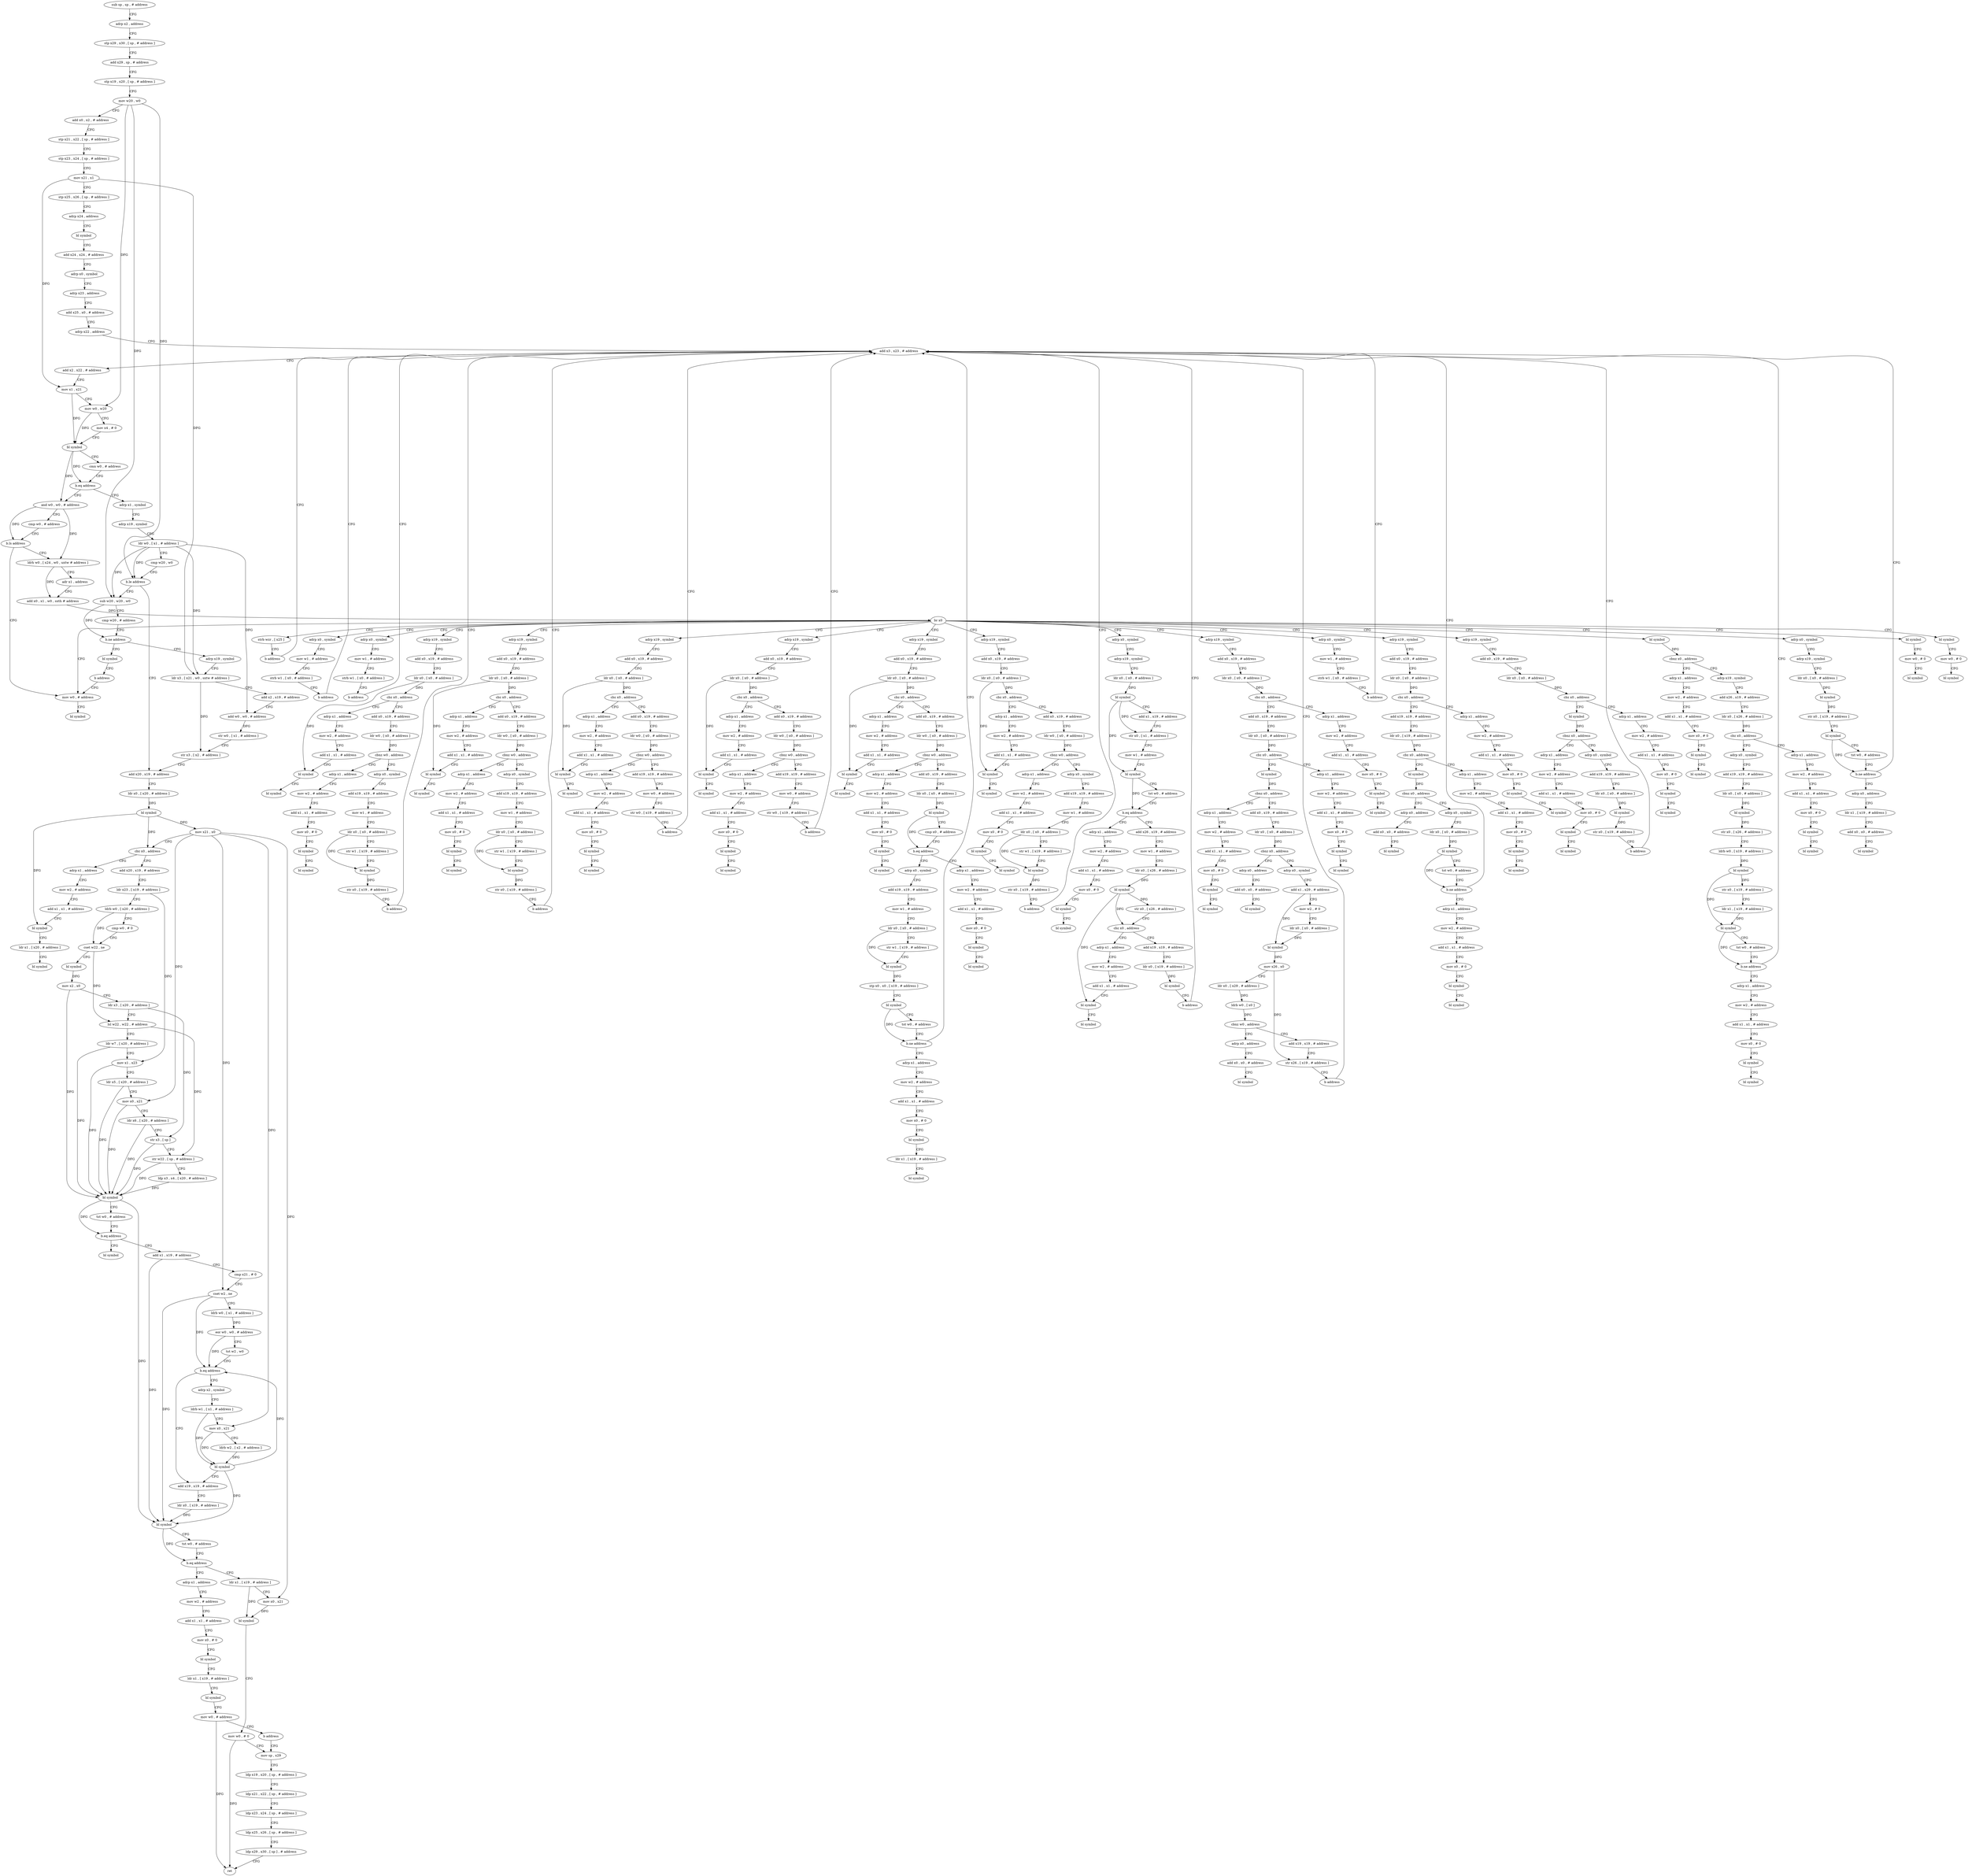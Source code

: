 digraph "func" {
"4212880" [label = "sub sp , sp , # address" ]
"4212884" [label = "adrp x2 , address" ]
"4212888" [label = "stp x29 , x30 , [ sp , # address ]" ]
"4212892" [label = "add x29 , sp , # address" ]
"4212896" [label = "stp x19 , x20 , [ sp , # address ]" ]
"4212900" [label = "mov w20 , w0" ]
"4212904" [label = "add x0 , x2 , # address" ]
"4212908" [label = "stp x21 , x22 , [ sp , # address ]" ]
"4212912" [label = "stp x23 , x24 , [ sp , # address ]" ]
"4212916" [label = "mov x21 , x1" ]
"4212920" [label = "stp x25 , x26 , [ sp , # address ]" ]
"4212924" [label = "adrp x24 , address" ]
"4212928" [label = "bl symbol" ]
"4212932" [label = "add x24 , x24 , # address" ]
"4212936" [label = "adrp x0 , symbol" ]
"4212940" [label = "adrp x23 , address" ]
"4212944" [label = "add x25 , x0 , # address" ]
"4212948" [label = "adrp x22 , address" ]
"4212952" [label = "add x3 , x23 , # address" ]
"4214120" [label = "adrp x1 , symbol" ]
"4214124" [label = "adrp x19 , symbol" ]
"4214128" [label = "ldr w0 , [ x1 , # address ]" ]
"4214132" [label = "cmp w20 , w0" ]
"4214136" [label = "b.le address" ]
"4214176" [label = "add x20 , x19 , # address" ]
"4214140" [label = "sub w20 , w20 , w0" ]
"4212984" [label = "and w0 , w0 , # address" ]
"4212988" [label = "cmp w0 , # address" ]
"4212992" [label = "b.ls address" ]
"4213008" [label = "ldrh w0 , [ x24 , w0 , uxtw # address ]" ]
"4212996" [label = "mov w0 , # address" ]
"4214180" [label = "ldr x0 , [ x20 , # address ]" ]
"4214184" [label = "bl symbol" ]
"4214188" [label = "mov x21 , x0" ]
"4214192" [label = "cbz x0 , address" ]
"4214928" [label = "adrp x1 , address" ]
"4214196" [label = "add x20 , x19 , # address" ]
"4214144" [label = "cmp w20 , # address" ]
"4214148" [label = "b.ne address" ]
"4214956" [label = "bl symbol" ]
"4214152" [label = "adrp x19 , symbol" ]
"4213012" [label = "adr x1 , address" ]
"4213016" [label = "add x0 , x1 , w0 , sxth # address" ]
"4213020" [label = "br x0" ]
"4213024" [label = "strb wzr , [ x25 ]" ]
"4213032" [label = "adrp x0 , symbol" ]
"4213048" [label = "adrp x0 , symbol" ]
"4213064" [label = "adrp x19 , symbol" ]
"4213124" [label = "adrp x19 , symbol" ]
"4213184" [label = "adrp x19 , symbol" ]
"4213228" [label = "adrp x19 , symbol" ]
"4213272" [label = "adrp x19 , symbol" ]
"4213416" [label = "adrp x19 , symbol" ]
"4213476" [label = "adrp x0 , symbol" ]
"4213556" [label = "adrp x19 , symbol" ]
"4213700" [label = "adrp x0 , symbol" ]
"4213716" [label = "adrp x19 , symbol" ]
"4213848" [label = "adrp x19 , symbol" ]
"4213920" [label = "bl symbol" ]
"4214044" [label = "adrp x0 , symbol" ]
"4214096" [label = "bl symbol" ]
"4214108" [label = "bl symbol" ]
"4213000" [label = "bl symbol" ]
"4214932" [label = "mov w2 , # address" ]
"4214936" [label = "add x1 , x1 , # address" ]
"4214940" [label = "bl symbol" ]
"4214944" [label = "ldr x1 , [ x20 , # address ]" ]
"4214948" [label = "bl symbol" ]
"4214200" [label = "ldr x23 , [ x19 , # address ]" ]
"4214204" [label = "ldrb w0 , [ x20 , # address ]" ]
"4214208" [label = "cmp w0 , # 0" ]
"4214212" [label = "cset w22 , ne" ]
"4214216" [label = "bl symbol" ]
"4214220" [label = "mov x2 , x0" ]
"4214224" [label = "ldr x3 , [ x20 , # address ]" ]
"4214228" [label = "lsl w22 , w22 , # address" ]
"4214232" [label = "ldr w7 , [ x20 , # address ]" ]
"4214236" [label = "mov x1 , x23" ]
"4214240" [label = "ldr x5 , [ x20 , # address ]" ]
"4214244" [label = "mov x0 , x21" ]
"4214248" [label = "ldr x6 , [ x20 , # address ]" ]
"4214252" [label = "str x3 , [ sp ]" ]
"4214256" [label = "str w22 , [ sp , # address ]" ]
"4214260" [label = "ldp x3 , x4 , [ x20 , # address ]" ]
"4214264" [label = "bl symbol" ]
"4214268" [label = "tst w0 , # address" ]
"4214272" [label = "b.eq address" ]
"4214752" [label = "bl symbol" ]
"4214276" [label = "add x1 , x19 , # address" ]
"4214960" [label = "b address" ]
"4214156" [label = "ldr x3 , [ x21 , w0 , sxtw # address ]" ]
"4214160" [label = "add x2 , x19 , # address" ]
"4214164" [label = "add w0 , w0 , # address" ]
"4214168" [label = "str w0 , [ x1 , # address ]" ]
"4214172" [label = "str x3 , [ x2 , # address ]" ]
"4213028" [label = "b address" ]
"4213036" [label = "mov w1 , # address" ]
"4213040" [label = "strb w1 , [ x0 , # address ]" ]
"4213044" [label = "b address" ]
"4213052" [label = "mov w1 , # address" ]
"4213056" [label = "strb w1 , [ x0 , # address ]" ]
"4213060" [label = "b address" ]
"4213068" [label = "add x0 , x19 , # address" ]
"4213072" [label = "ldr x0 , [ x0 , # address ]" ]
"4213076" [label = "cbz x0 , address" ]
"4214904" [label = "adrp x1 , address" ]
"4213080" [label = "add x0 , x19 , # address" ]
"4213128" [label = "add x0 , x19 , # address" ]
"4213132" [label = "ldr x0 , [ x0 , # address ]" ]
"4213136" [label = "cbz x0 , address" ]
"4214760" [label = "adrp x1 , address" ]
"4213140" [label = "add x0 , x19 , # address" ]
"4213188" [label = "add x0 , x19 , # address" ]
"4213192" [label = "ldr x0 , [ x0 , # address ]" ]
"4213196" [label = "cbz x0 , address" ]
"4214784" [label = "adrp x1 , address" ]
"4213200" [label = "add x0 , x19 , # address" ]
"4213232" [label = "add x0 , x19 , # address" ]
"4213236" [label = "ldr x0 , [ x0 , # address ]" ]
"4213240" [label = "cbz x0 , address" ]
"4214856" [label = "adrp x1 , address" ]
"4213244" [label = "add x0 , x19 , # address" ]
"4213276" [label = "add x0 , x19 , # address" ]
"4213280" [label = "ldr x0 , [ x0 , # address ]" ]
"4213284" [label = "cbz x0 , address" ]
"4214880" [label = "adrp x1 , address" ]
"4213288" [label = "add x0 , x19 , # address" ]
"4213420" [label = "add x0 , x19 , # address" ]
"4213424" [label = "ldr x0 , [ x0 , # address ]" ]
"4213428" [label = "cbz x0 , address" ]
"4214808" [label = "adrp x1 , address" ]
"4213432" [label = "add x0 , x19 , # address" ]
"4213480" [label = "adrp x19 , symbol" ]
"4213484" [label = "ldr x0 , [ x0 , # address ]" ]
"4213488" [label = "bl symbol" ]
"4213492" [label = "add x1 , x19 , # address" ]
"4213496" [label = "str x0 , [ x1 , # address ]" ]
"4213500" [label = "mov w1 , # address" ]
"4213504" [label = "bl symbol" ]
"4213508" [label = "tst w0 , # address" ]
"4213512" [label = "b.eq address" ]
"4214660" [label = "adrp x1 , address" ]
"4213516" [label = "add x26 , x19 , # address" ]
"4213560" [label = "add x0 , x19 , # address" ]
"4213564" [label = "ldr x0 , [ x0 , # address ]" ]
"4213568" [label = "cbz x0 , address" ]
"4213596" [label = "add x0 , x19 , # address" ]
"4213572" [label = "adrp x1 , address" ]
"4213704" [label = "mov w1 , # address" ]
"4213708" [label = "strb w1 , [ x0 , # address ]" ]
"4213712" [label = "b address" ]
"4213720" [label = "add x0 , x19 , # address" ]
"4213724" [label = "ldr x0 , [ x0 , # address ]" ]
"4213728" [label = "cbz x0 , address" ]
"4213756" [label = "add x19 , x19 , # address" ]
"4213732" [label = "adrp x1 , address" ]
"4213852" [label = "add x0 , x19 , # address" ]
"4213856" [label = "ldr x0 , [ x0 , # address ]" ]
"4213860" [label = "cbz x0 , address" ]
"4213888" [label = "bl symbol" ]
"4213864" [label = "adrp x1 , address" ]
"4213924" [label = "cbnz x0 , address" ]
"4214388" [label = "adrp x1 , address" ]
"4213928" [label = "adrp x19 , symbol" ]
"4214048" [label = "adrp x19 , symbol" ]
"4214052" [label = "ldr x0 , [ x0 , # address ]" ]
"4214056" [label = "bl symbol" ]
"4214060" [label = "str x0 , [ x19 , # address ]" ]
"4214064" [label = "bl symbol" ]
"4214068" [label = "tst w0 , # address" ]
"4214072" [label = "b.ne address" ]
"4214076" [label = "adrp x0 , address" ]
"4214100" [label = "mov w0 , # 0" ]
"4214104" [label = "bl symbol" ]
"4214112" [label = "mov w0 , # 0" ]
"4214116" [label = "bl symbol" ]
"4214280" [label = "cmp x21 , # 0" ]
"4214284" [label = "cset w2 , ne" ]
"4214288" [label = "ldrb w0 , [ x1 , # address ]" ]
"4214292" [label = "eor w0 , w0 , # address" ]
"4214296" [label = "tst w2 , w0" ]
"4214300" [label = "b.eq address" ]
"4214324" [label = "add x19 , x19 , # address" ]
"4214304" [label = "adrp x2 , symbol" ]
"4212956" [label = "add x2 , x22 , # address" ]
"4212960" [label = "mov x1 , x21" ]
"4212964" [label = "mov w0 , w20" ]
"4212968" [label = "mov x4 , # 0" ]
"4212972" [label = "bl symbol" ]
"4212976" [label = "cmn w0 , # address" ]
"4212980" [label = "b.eq address" ]
"4214908" [label = "mov w2 , # address" ]
"4214912" [label = "add x1 , x1 , # address" ]
"4214916" [label = "bl symbol" ]
"4214920" [label = "bl symbol" ]
"4213084" [label = "ldr w0 , [ x0 , # address ]" ]
"4213088" [label = "cbnz w0 , address" ]
"4214556" [label = "adrp x1 , address" ]
"4213092" [label = "adrp x0 , symbol" ]
"4214764" [label = "mov w2 , # address" ]
"4214768" [label = "add x1 , x1 , # address" ]
"4214772" [label = "bl symbol" ]
"4214776" [label = "bl symbol" ]
"4213144" [label = "ldr w0 , [ x0 , # address ]" ]
"4213148" [label = "cbnz w0 , address" ]
"4214528" [label = "adrp x1 , address" ]
"4213152" [label = "adrp x0 , symbol" ]
"4214788" [label = "mov w2 , # address" ]
"4214792" [label = "add x1 , x1 , # address" ]
"4214796" [label = "bl symbol" ]
"4214800" [label = "bl symbol" ]
"4213204" [label = "ldr w0 , [ x0 , # address ]" ]
"4213208" [label = "cbnz w0 , address" ]
"4214500" [label = "adrp x1 , address" ]
"4213212" [label = "add x19 , x19 , # address" ]
"4214860" [label = "mov w2 , # address" ]
"4214864" [label = "add x1 , x1 , # address" ]
"4214868" [label = "bl symbol" ]
"4214872" [label = "bl symbol" ]
"4213248" [label = "ldr w0 , [ x0 , # address ]" ]
"4213252" [label = "cbnz w0 , address" ]
"4214472" [label = "adrp x1 , address" ]
"4213256" [label = "add x19 , x19 , # address" ]
"4214884" [label = "mov w2 , # address" ]
"4214888" [label = "add x1 , x1 , # address" ]
"4214892" [label = "bl symbol" ]
"4214896" [label = "bl symbol" ]
"4213292" [label = "ldr w0 , [ x0 , # address ]" ]
"4213296" [label = "cbnz w0 , address" ]
"4214416" [label = "adrp x1 , address" ]
"4213300" [label = "add x0 , x19 , # address" ]
"4214812" [label = "mov w2 , # address" ]
"4214816" [label = "add x1 , x1 , # address" ]
"4214820" [label = "bl symbol" ]
"4214824" [label = "bl symbol" ]
"4213436" [label = "ldr w0 , [ x0 , # address ]" ]
"4213440" [label = "cbnz w0 , address" ]
"4214688" [label = "adrp x1 , address" ]
"4213444" [label = "adrp x0 , symbol" ]
"4214664" [label = "mov w2 , # address" ]
"4214668" [label = "add x1 , x1 , # address" ]
"4214672" [label = "mov x0 , # 0" ]
"4214676" [label = "bl symbol" ]
"4214680" [label = "bl symbol" ]
"4213520" [label = "mov w1 , # address" ]
"4213524" [label = "ldr x0 , [ x26 , # address ]" ]
"4213528" [label = "bl symbol" ]
"4213532" [label = "str x0 , [ x26 , # address ]" ]
"4213536" [label = "cbz x0 , address" ]
"4214832" [label = "adrp x1 , address" ]
"4213540" [label = "add x19 , x19 , # address" ]
"4213600" [label = "ldr x0 , [ x0 , # address ]" ]
"4213604" [label = "cbz x0 , address" ]
"4213632" [label = "bl symbol" ]
"4213608" [label = "adrp x1 , address" ]
"4213576" [label = "mov w2 , # address" ]
"4213580" [label = "add x1 , x1 , # address" ]
"4213584" [label = "mov x0 , # 0" ]
"4213588" [label = "bl symbol" ]
"4213592" [label = "bl symbol" ]
"4213760" [label = "ldr x0 , [ x19 , # address ]" ]
"4213764" [label = "cbz x0 , address" ]
"4213792" [label = "bl symbol" ]
"4213768" [label = "adrp x1 , address" ]
"4213736" [label = "mov w2 , # address" ]
"4213740" [label = "add x1 , x1 , # address" ]
"4213744" [label = "mov x0 , # 0" ]
"4213748" [label = "bl symbol" ]
"4213752" [label = "bl symbol" ]
"4213892" [label = "cbnz x0 , address" ]
"4214444" [label = "adrp x1 , address" ]
"4213896" [label = "adrp x0 , symbol" ]
"4213868" [label = "mov w2 , # address" ]
"4213872" [label = "add x1 , x1 , # address" ]
"4213876" [label = "mov x0 , # 0" ]
"4213880" [label = "bl symbol" ]
"4213884" [label = "bl symbol" ]
"4214392" [label = "mov w2 , # address" ]
"4214396" [label = "add x1 , x1 , # address" ]
"4214400" [label = "mov x0 , # 0" ]
"4214404" [label = "bl symbol" ]
"4214408" [label = "bl symbol" ]
"4213932" [label = "add x26 , x19 , # address" ]
"4213936" [label = "ldr x0 , [ x26 , # address ]" ]
"4213940" [label = "cbz x0 , address" ]
"4213968" [label = "adrp x0 , symbol" ]
"4213944" [label = "adrp x1 , address" ]
"4214080" [label = "ldr x1 , [ x19 , # address ]" ]
"4214084" [label = "add x0 , x0 , # address" ]
"4214088" [label = "bl symbol" ]
"4214328" [label = "ldr x0 , [ x19 , # address ]" ]
"4214332" [label = "bl symbol" ]
"4214336" [label = "tst w0 , # address" ]
"4214340" [label = "b.eq address" ]
"4214716" [label = "adrp x1 , address" ]
"4214344" [label = "ldr x1 , [ x19 , # address ]" ]
"4214308" [label = "ldrb w1 , [ x1 , # address ]" ]
"4214312" [label = "mov x0 , x21" ]
"4214316" [label = "ldrb w2 , [ x2 , # address ]" ]
"4214320" [label = "bl symbol" ]
"4214560" [label = "mov w2 , # address" ]
"4214564" [label = "add x1 , x1 , # address" ]
"4214568" [label = "mov x0 , # 0" ]
"4214572" [label = "bl symbol" ]
"4214576" [label = "bl symbol" ]
"4213096" [label = "add x19 , x19 , # address" ]
"4213100" [label = "mov w1 , # address" ]
"4213104" [label = "ldr x0 , [ x0 , # address ]" ]
"4213108" [label = "str w1 , [ x19 , # address ]" ]
"4213112" [label = "bl symbol" ]
"4213116" [label = "str x0 , [ x19 , # address ]" ]
"4213120" [label = "b address" ]
"4214532" [label = "mov w2 , # address" ]
"4214536" [label = "add x1 , x1 , # address" ]
"4214540" [label = "mov x0 , # 0" ]
"4214544" [label = "bl symbol" ]
"4214548" [label = "bl symbol" ]
"4213156" [label = "add x19 , x19 , # address" ]
"4213160" [label = "mov w1 , # address" ]
"4213164" [label = "ldr x0 , [ x0 , # address ]" ]
"4213168" [label = "str w1 , [ x19 , # address ]" ]
"4213172" [label = "bl symbol" ]
"4213176" [label = "str x0 , [ x19 , # address ]" ]
"4213180" [label = "b address" ]
"4214504" [label = "mov w2 , # address" ]
"4214508" [label = "add x1 , x1 , # address" ]
"4214512" [label = "mov x0 , # 0" ]
"4214516" [label = "bl symbol" ]
"4214520" [label = "bl symbol" ]
"4213216" [label = "mov w0 , # address" ]
"4213220" [label = "str w0 , [ x19 , # address ]" ]
"4213224" [label = "b address" ]
"4214476" [label = "mov w2 , # address" ]
"4214480" [label = "add x1 , x1 , # address" ]
"4214484" [label = "mov x0 , # 0" ]
"4214488" [label = "bl symbol" ]
"4214492" [label = "bl symbol" ]
"4213260" [label = "mov w0 , # address" ]
"4213264" [label = "str w0 , [ x19 , # address ]" ]
"4213268" [label = "b address" ]
"4214420" [label = "mov w2 , # address" ]
"4214424" [label = "add x1 , x1 , # address" ]
"4214428" [label = "mov x0 , # 0" ]
"4214432" [label = "bl symbol" ]
"4214436" [label = "bl symbol" ]
"4213304" [label = "ldr x0 , [ x0 , # address ]" ]
"4213308" [label = "bl symbol" ]
"4213312" [label = "cmp x0 , # address" ]
"4213316" [label = "b.eq address" ]
"4213344" [label = "adrp x0 , symbol" ]
"4213320" [label = "adrp x1 , address" ]
"4214692" [label = "mov w2 , # address" ]
"4214696" [label = "add x1 , x1 , # address" ]
"4214700" [label = "mov x0 , # 0" ]
"4214704" [label = "bl symbol" ]
"4214708" [label = "bl symbol" ]
"4213448" [label = "add x19 , x19 , # address" ]
"4213452" [label = "mov w1 , # address" ]
"4213456" [label = "ldr x0 , [ x0 , # address ]" ]
"4213460" [label = "str w1 , [ x19 , # address ]" ]
"4213464" [label = "bl symbol" ]
"4213468" [label = "str x0 , [ x19 , # address ]" ]
"4213472" [label = "b address" ]
"4214836" [label = "mov w2 , # address" ]
"4214840" [label = "add x1 , x1 , # address" ]
"4214844" [label = "bl symbol" ]
"4214848" [label = "bl symbol" ]
"4213544" [label = "ldr x0 , [ x19 , # address ]" ]
"4213548" [label = "bl symbol" ]
"4213552" [label = "b address" ]
"4213636" [label = "cbnz x0 , address" ]
"4214632" [label = "adrp x1 , address" ]
"4213640" [label = "add x0 , x19 , # address" ]
"4213612" [label = "mov w2 , # address" ]
"4213616" [label = "add x1 , x1 , # address" ]
"4213620" [label = "mov x0 , # 0" ]
"4213624" [label = "bl symbol" ]
"4213628" [label = "bl symbol" ]
"4213796" [label = "cbnz x0 , address" ]
"4214584" [label = "adrp x0 , address" ]
"4213800" [label = "adrp x0 , symbol" ]
"4213772" [label = "mov w2 , # address" ]
"4213776" [label = "add x1 , x1 , # address" ]
"4213780" [label = "mov x0 , # 0" ]
"4213784" [label = "bl symbol" ]
"4213788" [label = "bl symbol" ]
"4214448" [label = "mov w2 , # address" ]
"4214452" [label = "add x1 , x1 , # address" ]
"4214456" [label = "mov x0 , # 0" ]
"4214460" [label = "bl symbol" ]
"4214464" [label = "bl symbol" ]
"4213900" [label = "add x19 , x19 , # address" ]
"4213904" [label = "ldr x0 , [ x0 , # address ]" ]
"4213908" [label = "bl symbol" ]
"4213912" [label = "str x0 , [ x19 , # address ]" ]
"4213916" [label = "b address" ]
"4213972" [label = "add x19 , x19 , # address" ]
"4213976" [label = "ldr x0 , [ x0 , # address ]" ]
"4213980" [label = "bl symbol" ]
"4213984" [label = "str x0 , [ x26 , # address ]" ]
"4213988" [label = "ldrb w0 , [ x19 , # address ]" ]
"4213992" [label = "bl symbol" ]
"4213996" [label = "str x0 , [ x19 , # address ]" ]
"4214000" [label = "ldr x1 , [ x19 , # address ]" ]
"4214004" [label = "bl symbol" ]
"4214008" [label = "tst w0 , # address" ]
"4214012" [label = "b.ne address" ]
"4214016" [label = "adrp x1 , address" ]
"4213948" [label = "mov w2 , # address" ]
"4213952" [label = "add x1 , x1 , # address" ]
"4213956" [label = "mov x0 , # 0" ]
"4213960" [label = "bl symbol" ]
"4213964" [label = "bl symbol" ]
"4214720" [label = "mov w2 , # address" ]
"4214724" [label = "add x1 , x1 , # address" ]
"4214728" [label = "mov x0 , # 0" ]
"4214732" [label = "bl symbol" ]
"4214736" [label = "ldr x1 , [ x19 , # address ]" ]
"4214740" [label = "bl symbol" ]
"4214744" [label = "mov w0 , # address" ]
"4214748" [label = "b address" ]
"4214360" [label = "mov sp , x29" ]
"4214348" [label = "mov x0 , x21" ]
"4214352" [label = "bl symbol" ]
"4214356" [label = "mov w0 , # 0" ]
"4213348" [label = "add x19 , x19 , # address" ]
"4213352" [label = "mov w1 , # address" ]
"4213356" [label = "ldr x0 , [ x0 , # address ]" ]
"4213360" [label = "str w1 , [ x19 , # address ]" ]
"4213364" [label = "bl symbol" ]
"4213368" [label = "stp x0 , x0 , [ x19 , # address ]" ]
"4213372" [label = "bl symbol" ]
"4213376" [label = "tst w0 , # address" ]
"4213380" [label = "b.ne address" ]
"4213384" [label = "adrp x1 , address" ]
"4213324" [label = "mov w2 , # address" ]
"4213328" [label = "add x1 , x1 , # address" ]
"4213332" [label = "mov x0 , # 0" ]
"4213336" [label = "bl symbol" ]
"4213340" [label = "bl symbol" ]
"4214636" [label = "mov w2 , # address" ]
"4214640" [label = "add x1 , x1 , # address" ]
"4214644" [label = "mov x0 , # 0" ]
"4214648" [label = "bl symbol" ]
"4214652" [label = "bl symbol" ]
"4213644" [label = "ldr x0 , [ x0 , # address ]" ]
"4213648" [label = "cbnz x0 , address" ]
"4214616" [label = "adrp x0 , address" ]
"4213652" [label = "adrp x0 , symbol" ]
"4214588" [label = "add x0 , x0 , # address" ]
"4214592" [label = "bl symbol" ]
"4213804" [label = "ldr x0 , [ x0 , # address ]" ]
"4213808" [label = "bl symbol" ]
"4213812" [label = "tst w0 , # address" ]
"4213816" [label = "b.ne address" ]
"4213820" [label = "adrp x1 , address" ]
"4214020" [label = "mov w2 , # address" ]
"4214024" [label = "add x1 , x1 , # address" ]
"4214028" [label = "mov x0 , # 0" ]
"4214032" [label = "bl symbol" ]
"4214036" [label = "bl symbol" ]
"4214364" [label = "ldp x19 , x20 , [ sp , # address ]" ]
"4214368" [label = "ldp x21 , x22 , [ sp , # address ]" ]
"4214372" [label = "ldp x23 , x24 , [ sp , # address ]" ]
"4214376" [label = "ldp x25 , x26 , [ sp , # address ]" ]
"4214380" [label = "ldp x29 , x30 , [ sp ] , # address" ]
"4214384" [label = "ret" ]
"4213388" [label = "mov w2 , # address" ]
"4213392" [label = "add x1 , x1 , # address" ]
"4213396" [label = "mov x0 , # 0" ]
"4213400" [label = "bl symbol" ]
"4213404" [label = "ldr x1 , [ x19 , # address ]" ]
"4213408" [label = "bl symbol" ]
"4214620" [label = "add x0 , x0 , # address" ]
"4214624" [label = "bl symbol" ]
"4213656" [label = "add x1 , x29 , # address" ]
"4213660" [label = "mov w2 , # 0" ]
"4213664" [label = "ldr x0 , [ x0 , # address ]" ]
"4213668" [label = "bl symbol" ]
"4213672" [label = "mov x26 , x0" ]
"4213676" [label = "ldr x0 , [ x29 , # address ]" ]
"4213680" [label = "ldrb w0 , [ x0 ]" ]
"4213684" [label = "cbnz w0 , address" ]
"4214600" [label = "adrp x0 , address" ]
"4213688" [label = "add x19 , x19 , # address" ]
"4213824" [label = "mov w2 , # address" ]
"4213828" [label = "add x1 , x1 , # address" ]
"4213832" [label = "mov x0 , # 0" ]
"4213836" [label = "bl symbol" ]
"4213840" [label = "bl symbol" ]
"4214604" [label = "add x0 , x0 , # address" ]
"4214608" [label = "bl symbol" ]
"4213692" [label = "str x26 , [ x19 , # address ]" ]
"4213696" [label = "b address" ]
"4212880" -> "4212884" [ label = "CFG" ]
"4212884" -> "4212888" [ label = "CFG" ]
"4212888" -> "4212892" [ label = "CFG" ]
"4212892" -> "4212896" [ label = "CFG" ]
"4212896" -> "4212900" [ label = "CFG" ]
"4212900" -> "4212904" [ label = "CFG" ]
"4212900" -> "4212964" [ label = "DFG" ]
"4212900" -> "4214136" [ label = "DFG" ]
"4212900" -> "4214140" [ label = "DFG" ]
"4212904" -> "4212908" [ label = "CFG" ]
"4212908" -> "4212912" [ label = "CFG" ]
"4212912" -> "4212916" [ label = "CFG" ]
"4212916" -> "4212920" [ label = "CFG" ]
"4212916" -> "4212960" [ label = "DFG" ]
"4212916" -> "4214156" [ label = "DFG" ]
"4212920" -> "4212924" [ label = "CFG" ]
"4212924" -> "4212928" [ label = "CFG" ]
"4212928" -> "4212932" [ label = "CFG" ]
"4212932" -> "4212936" [ label = "CFG" ]
"4212936" -> "4212940" [ label = "CFG" ]
"4212940" -> "4212944" [ label = "CFG" ]
"4212944" -> "4212948" [ label = "CFG" ]
"4212948" -> "4212952" [ label = "CFG" ]
"4212952" -> "4212956" [ label = "CFG" ]
"4214120" -> "4214124" [ label = "CFG" ]
"4214124" -> "4214128" [ label = "CFG" ]
"4214128" -> "4214132" [ label = "CFG" ]
"4214128" -> "4214136" [ label = "DFG" ]
"4214128" -> "4214140" [ label = "DFG" ]
"4214128" -> "4214156" [ label = "DFG" ]
"4214128" -> "4214164" [ label = "DFG" ]
"4214132" -> "4214136" [ label = "CFG" ]
"4214136" -> "4214176" [ label = "CFG" ]
"4214136" -> "4214140" [ label = "CFG" ]
"4214176" -> "4214180" [ label = "CFG" ]
"4214140" -> "4214144" [ label = "CFG" ]
"4214140" -> "4214148" [ label = "DFG" ]
"4212984" -> "4212988" [ label = "CFG" ]
"4212984" -> "4212992" [ label = "DFG" ]
"4212984" -> "4213008" [ label = "DFG" ]
"4212988" -> "4212992" [ label = "CFG" ]
"4212992" -> "4213008" [ label = "CFG" ]
"4212992" -> "4212996" [ label = "CFG" ]
"4213008" -> "4213012" [ label = "CFG" ]
"4213008" -> "4213016" [ label = "DFG" ]
"4212996" -> "4213000" [ label = "CFG" ]
"4214180" -> "4214184" [ label = "DFG" ]
"4214184" -> "4214188" [ label = "DFG" ]
"4214184" -> "4214192" [ label = "DFG" ]
"4214184" -> "4214940" [ label = "DFG" ]
"4214188" -> "4214192" [ label = "CFG" ]
"4214188" -> "4214244" [ label = "DFG" ]
"4214188" -> "4214284" [ label = "DFG" ]
"4214188" -> "4214312" [ label = "DFG" ]
"4214188" -> "4214348" [ label = "DFG" ]
"4214192" -> "4214928" [ label = "CFG" ]
"4214192" -> "4214196" [ label = "CFG" ]
"4214928" -> "4214932" [ label = "CFG" ]
"4214196" -> "4214200" [ label = "CFG" ]
"4214144" -> "4214148" [ label = "CFG" ]
"4214148" -> "4214956" [ label = "CFG" ]
"4214148" -> "4214152" [ label = "CFG" ]
"4214956" -> "4214960" [ label = "CFG" ]
"4214152" -> "4214156" [ label = "CFG" ]
"4213012" -> "4213016" [ label = "CFG" ]
"4213016" -> "4213020" [ label = "DFG" ]
"4213020" -> "4212996" [ label = "CFG" ]
"4213020" -> "4213024" [ label = "CFG" ]
"4213020" -> "4213032" [ label = "CFG" ]
"4213020" -> "4213048" [ label = "CFG" ]
"4213020" -> "4213064" [ label = "CFG" ]
"4213020" -> "4213124" [ label = "CFG" ]
"4213020" -> "4213184" [ label = "CFG" ]
"4213020" -> "4213228" [ label = "CFG" ]
"4213020" -> "4213272" [ label = "CFG" ]
"4213020" -> "4213416" [ label = "CFG" ]
"4213020" -> "4213476" [ label = "CFG" ]
"4213020" -> "4213556" [ label = "CFG" ]
"4213020" -> "4213700" [ label = "CFG" ]
"4213020" -> "4213716" [ label = "CFG" ]
"4213020" -> "4213848" [ label = "CFG" ]
"4213020" -> "4213920" [ label = "CFG" ]
"4213020" -> "4214044" [ label = "CFG" ]
"4213020" -> "4214096" [ label = "CFG" ]
"4213020" -> "4214108" [ label = "CFG" ]
"4213024" -> "4213028" [ label = "CFG" ]
"4213032" -> "4213036" [ label = "CFG" ]
"4213048" -> "4213052" [ label = "CFG" ]
"4213064" -> "4213068" [ label = "CFG" ]
"4213124" -> "4213128" [ label = "CFG" ]
"4213184" -> "4213188" [ label = "CFG" ]
"4213228" -> "4213232" [ label = "CFG" ]
"4213272" -> "4213276" [ label = "CFG" ]
"4213416" -> "4213420" [ label = "CFG" ]
"4213476" -> "4213480" [ label = "CFG" ]
"4213556" -> "4213560" [ label = "CFG" ]
"4213700" -> "4213704" [ label = "CFG" ]
"4213716" -> "4213720" [ label = "CFG" ]
"4213848" -> "4213852" [ label = "CFG" ]
"4213920" -> "4213924" [ label = "DFG" ]
"4214044" -> "4214048" [ label = "CFG" ]
"4214096" -> "4214100" [ label = "CFG" ]
"4214108" -> "4214112" [ label = "CFG" ]
"4214932" -> "4214936" [ label = "CFG" ]
"4214936" -> "4214940" [ label = "CFG" ]
"4214940" -> "4214944" [ label = "CFG" ]
"4214944" -> "4214948" [ label = "CFG" ]
"4214200" -> "4214204" [ label = "CFG" ]
"4214200" -> "4214236" [ label = "DFG" ]
"4214204" -> "4214208" [ label = "CFG" ]
"4214204" -> "4214212" [ label = "DFG" ]
"4214208" -> "4214212" [ label = "CFG" ]
"4214212" -> "4214216" [ label = "CFG" ]
"4214212" -> "4214228" [ label = "DFG" ]
"4214216" -> "4214220" [ label = "DFG" ]
"4214220" -> "4214224" [ label = "CFG" ]
"4214220" -> "4214264" [ label = "DFG" ]
"4214224" -> "4214228" [ label = "CFG" ]
"4214224" -> "4214252" [ label = "DFG" ]
"4214228" -> "4214232" [ label = "CFG" ]
"4214228" -> "4214256" [ label = "DFG" ]
"4214232" -> "4214236" [ label = "CFG" ]
"4214232" -> "4214264" [ label = "DFG" ]
"4214236" -> "4214240" [ label = "CFG" ]
"4214236" -> "4214264" [ label = "DFG" ]
"4214240" -> "4214244" [ label = "CFG" ]
"4214240" -> "4214264" [ label = "DFG" ]
"4214244" -> "4214248" [ label = "CFG" ]
"4214244" -> "4214264" [ label = "DFG" ]
"4214248" -> "4214252" [ label = "CFG" ]
"4214248" -> "4214264" [ label = "DFG" ]
"4214252" -> "4214256" [ label = "CFG" ]
"4214252" -> "4214264" [ label = "DFG" ]
"4214256" -> "4214260" [ label = "CFG" ]
"4214256" -> "4214264" [ label = "DFG" ]
"4214260" -> "4214264" [ label = "DFG" ]
"4214264" -> "4214268" [ label = "CFG" ]
"4214264" -> "4214272" [ label = "DFG" ]
"4214264" -> "4214332" [ label = "DFG" ]
"4214268" -> "4214272" [ label = "CFG" ]
"4214272" -> "4214752" [ label = "CFG" ]
"4214272" -> "4214276" [ label = "CFG" ]
"4214276" -> "4214280" [ label = "CFG" ]
"4214276" -> "4214332" [ label = "DFG" ]
"4214960" -> "4212996" [ label = "CFG" ]
"4214156" -> "4214160" [ label = "CFG" ]
"4214156" -> "4214172" [ label = "DFG" ]
"4214160" -> "4214164" [ label = "CFG" ]
"4214164" -> "4214168" [ label = "DFG" ]
"4214168" -> "4214172" [ label = "CFG" ]
"4214172" -> "4214176" [ label = "CFG" ]
"4213028" -> "4212952" [ label = "CFG" ]
"4213036" -> "4213040" [ label = "CFG" ]
"4213040" -> "4213044" [ label = "CFG" ]
"4213044" -> "4212952" [ label = "CFG" ]
"4213052" -> "4213056" [ label = "CFG" ]
"4213056" -> "4213060" [ label = "CFG" ]
"4213060" -> "4212952" [ label = "CFG" ]
"4213068" -> "4213072" [ label = "CFG" ]
"4213072" -> "4213076" [ label = "DFG" ]
"4213072" -> "4214916" [ label = "DFG" ]
"4213076" -> "4214904" [ label = "CFG" ]
"4213076" -> "4213080" [ label = "CFG" ]
"4214904" -> "4214908" [ label = "CFG" ]
"4213080" -> "4213084" [ label = "CFG" ]
"4213128" -> "4213132" [ label = "CFG" ]
"4213132" -> "4213136" [ label = "DFG" ]
"4213132" -> "4214772" [ label = "DFG" ]
"4213136" -> "4214760" [ label = "CFG" ]
"4213136" -> "4213140" [ label = "CFG" ]
"4214760" -> "4214764" [ label = "CFG" ]
"4213140" -> "4213144" [ label = "CFG" ]
"4213188" -> "4213192" [ label = "CFG" ]
"4213192" -> "4213196" [ label = "DFG" ]
"4213192" -> "4214796" [ label = "DFG" ]
"4213196" -> "4214784" [ label = "CFG" ]
"4213196" -> "4213200" [ label = "CFG" ]
"4214784" -> "4214788" [ label = "CFG" ]
"4213200" -> "4213204" [ label = "CFG" ]
"4213232" -> "4213236" [ label = "CFG" ]
"4213236" -> "4213240" [ label = "DFG" ]
"4213236" -> "4214868" [ label = "DFG" ]
"4213240" -> "4214856" [ label = "CFG" ]
"4213240" -> "4213244" [ label = "CFG" ]
"4214856" -> "4214860" [ label = "CFG" ]
"4213244" -> "4213248" [ label = "CFG" ]
"4213276" -> "4213280" [ label = "CFG" ]
"4213280" -> "4213284" [ label = "DFG" ]
"4213280" -> "4214892" [ label = "DFG" ]
"4213284" -> "4214880" [ label = "CFG" ]
"4213284" -> "4213288" [ label = "CFG" ]
"4214880" -> "4214884" [ label = "CFG" ]
"4213288" -> "4213292" [ label = "CFG" ]
"4213420" -> "4213424" [ label = "CFG" ]
"4213424" -> "4213428" [ label = "DFG" ]
"4213424" -> "4214820" [ label = "DFG" ]
"4213428" -> "4214808" [ label = "CFG" ]
"4213428" -> "4213432" [ label = "CFG" ]
"4214808" -> "4214812" [ label = "CFG" ]
"4213432" -> "4213436" [ label = "CFG" ]
"4213480" -> "4213484" [ label = "CFG" ]
"4213484" -> "4213488" [ label = "DFG" ]
"4213488" -> "4213492" [ label = "CFG" ]
"4213488" -> "4213496" [ label = "DFG" ]
"4213488" -> "4213504" [ label = "DFG" ]
"4213492" -> "4213496" [ label = "CFG" ]
"4213496" -> "4213500" [ label = "CFG" ]
"4213500" -> "4213504" [ label = "CFG" ]
"4213504" -> "4213508" [ label = "CFG" ]
"4213504" -> "4213512" [ label = "DFG" ]
"4213508" -> "4213512" [ label = "CFG" ]
"4213512" -> "4214660" [ label = "CFG" ]
"4213512" -> "4213516" [ label = "CFG" ]
"4214660" -> "4214664" [ label = "CFG" ]
"4213516" -> "4213520" [ label = "CFG" ]
"4213560" -> "4213564" [ label = "CFG" ]
"4213564" -> "4213568" [ label = "DFG" ]
"4213568" -> "4213596" [ label = "CFG" ]
"4213568" -> "4213572" [ label = "CFG" ]
"4213596" -> "4213600" [ label = "CFG" ]
"4213572" -> "4213576" [ label = "CFG" ]
"4213704" -> "4213708" [ label = "CFG" ]
"4213708" -> "4213712" [ label = "CFG" ]
"4213712" -> "4212952" [ label = "CFG" ]
"4213720" -> "4213724" [ label = "CFG" ]
"4213724" -> "4213728" [ label = "DFG" ]
"4213728" -> "4213756" [ label = "CFG" ]
"4213728" -> "4213732" [ label = "CFG" ]
"4213756" -> "4213760" [ label = "CFG" ]
"4213732" -> "4213736" [ label = "CFG" ]
"4213852" -> "4213856" [ label = "CFG" ]
"4213856" -> "4213860" [ label = "DFG" ]
"4213860" -> "4213888" [ label = "CFG" ]
"4213860" -> "4213864" [ label = "CFG" ]
"4213888" -> "4213892" [ label = "DFG" ]
"4213864" -> "4213868" [ label = "CFG" ]
"4213924" -> "4214388" [ label = "CFG" ]
"4213924" -> "4213928" [ label = "CFG" ]
"4214388" -> "4214392" [ label = "CFG" ]
"4213928" -> "4213932" [ label = "CFG" ]
"4214048" -> "4214052" [ label = "CFG" ]
"4214052" -> "4214056" [ label = "DFG" ]
"4214056" -> "4214060" [ label = "DFG" ]
"4214060" -> "4214064" [ label = "CFG" ]
"4214064" -> "4214068" [ label = "CFG" ]
"4214064" -> "4214072" [ label = "DFG" ]
"4214068" -> "4214072" [ label = "CFG" ]
"4214072" -> "4212952" [ label = "CFG" ]
"4214072" -> "4214076" [ label = "CFG" ]
"4214076" -> "4214080" [ label = "CFG" ]
"4214100" -> "4214104" [ label = "CFG" ]
"4214112" -> "4214116" [ label = "CFG" ]
"4214280" -> "4214284" [ label = "CFG" ]
"4214284" -> "4214288" [ label = "CFG" ]
"4214284" -> "4214300" [ label = "DFG" ]
"4214284" -> "4214332" [ label = "DFG" ]
"4214288" -> "4214292" [ label = "DFG" ]
"4214292" -> "4214296" [ label = "CFG" ]
"4214292" -> "4214300" [ label = "DFG" ]
"4214296" -> "4214300" [ label = "CFG" ]
"4214300" -> "4214324" [ label = "CFG" ]
"4214300" -> "4214304" [ label = "CFG" ]
"4214324" -> "4214328" [ label = "CFG" ]
"4214304" -> "4214308" [ label = "CFG" ]
"4212956" -> "4212960" [ label = "CFG" ]
"4212960" -> "4212964" [ label = "CFG" ]
"4212960" -> "4212972" [ label = "DFG" ]
"4212964" -> "4212968" [ label = "CFG" ]
"4212964" -> "4212972" [ label = "DFG" ]
"4212968" -> "4212972" [ label = "CFG" ]
"4212972" -> "4212976" [ label = "CFG" ]
"4212972" -> "4212980" [ label = "DFG" ]
"4212972" -> "4212984" [ label = "DFG" ]
"4212976" -> "4212980" [ label = "CFG" ]
"4212980" -> "4214120" [ label = "CFG" ]
"4212980" -> "4212984" [ label = "CFG" ]
"4214908" -> "4214912" [ label = "CFG" ]
"4214912" -> "4214916" [ label = "CFG" ]
"4214916" -> "4214920" [ label = "CFG" ]
"4213084" -> "4213088" [ label = "DFG" ]
"4213088" -> "4214556" [ label = "CFG" ]
"4213088" -> "4213092" [ label = "CFG" ]
"4214556" -> "4214560" [ label = "CFG" ]
"4213092" -> "4213096" [ label = "CFG" ]
"4214764" -> "4214768" [ label = "CFG" ]
"4214768" -> "4214772" [ label = "CFG" ]
"4214772" -> "4214776" [ label = "CFG" ]
"4213144" -> "4213148" [ label = "DFG" ]
"4213148" -> "4214528" [ label = "CFG" ]
"4213148" -> "4213152" [ label = "CFG" ]
"4214528" -> "4214532" [ label = "CFG" ]
"4213152" -> "4213156" [ label = "CFG" ]
"4214788" -> "4214792" [ label = "CFG" ]
"4214792" -> "4214796" [ label = "CFG" ]
"4214796" -> "4214800" [ label = "CFG" ]
"4213204" -> "4213208" [ label = "DFG" ]
"4213208" -> "4214500" [ label = "CFG" ]
"4213208" -> "4213212" [ label = "CFG" ]
"4214500" -> "4214504" [ label = "CFG" ]
"4213212" -> "4213216" [ label = "CFG" ]
"4214860" -> "4214864" [ label = "CFG" ]
"4214864" -> "4214868" [ label = "CFG" ]
"4214868" -> "4214872" [ label = "CFG" ]
"4213248" -> "4213252" [ label = "DFG" ]
"4213252" -> "4214472" [ label = "CFG" ]
"4213252" -> "4213256" [ label = "CFG" ]
"4214472" -> "4214476" [ label = "CFG" ]
"4213256" -> "4213260" [ label = "CFG" ]
"4214884" -> "4214888" [ label = "CFG" ]
"4214888" -> "4214892" [ label = "CFG" ]
"4214892" -> "4214896" [ label = "CFG" ]
"4213292" -> "4213296" [ label = "DFG" ]
"4213296" -> "4214416" [ label = "CFG" ]
"4213296" -> "4213300" [ label = "CFG" ]
"4214416" -> "4214420" [ label = "CFG" ]
"4213300" -> "4213304" [ label = "CFG" ]
"4214812" -> "4214816" [ label = "CFG" ]
"4214816" -> "4214820" [ label = "CFG" ]
"4214820" -> "4214824" [ label = "CFG" ]
"4213436" -> "4213440" [ label = "DFG" ]
"4213440" -> "4214688" [ label = "CFG" ]
"4213440" -> "4213444" [ label = "CFG" ]
"4214688" -> "4214692" [ label = "CFG" ]
"4213444" -> "4213448" [ label = "CFG" ]
"4214664" -> "4214668" [ label = "CFG" ]
"4214668" -> "4214672" [ label = "CFG" ]
"4214672" -> "4214676" [ label = "CFG" ]
"4214676" -> "4214680" [ label = "CFG" ]
"4213520" -> "4213524" [ label = "CFG" ]
"4213524" -> "4213528" [ label = "DFG" ]
"4213528" -> "4213532" [ label = "DFG" ]
"4213528" -> "4213536" [ label = "DFG" ]
"4213528" -> "4214844" [ label = "DFG" ]
"4213532" -> "4213536" [ label = "CFG" ]
"4213536" -> "4214832" [ label = "CFG" ]
"4213536" -> "4213540" [ label = "CFG" ]
"4214832" -> "4214836" [ label = "CFG" ]
"4213540" -> "4213544" [ label = "CFG" ]
"4213600" -> "4213604" [ label = "DFG" ]
"4213604" -> "4213632" [ label = "CFG" ]
"4213604" -> "4213608" [ label = "CFG" ]
"4213632" -> "4213636" [ label = "DFG" ]
"4213608" -> "4213612" [ label = "CFG" ]
"4213576" -> "4213580" [ label = "CFG" ]
"4213580" -> "4213584" [ label = "CFG" ]
"4213584" -> "4213588" [ label = "CFG" ]
"4213588" -> "4213592" [ label = "CFG" ]
"4213760" -> "4213764" [ label = "DFG" ]
"4213764" -> "4213792" [ label = "CFG" ]
"4213764" -> "4213768" [ label = "CFG" ]
"4213792" -> "4213796" [ label = "DFG" ]
"4213768" -> "4213772" [ label = "CFG" ]
"4213736" -> "4213740" [ label = "CFG" ]
"4213740" -> "4213744" [ label = "CFG" ]
"4213744" -> "4213748" [ label = "CFG" ]
"4213748" -> "4213752" [ label = "CFG" ]
"4213892" -> "4214444" [ label = "CFG" ]
"4213892" -> "4213896" [ label = "CFG" ]
"4214444" -> "4214448" [ label = "CFG" ]
"4213896" -> "4213900" [ label = "CFG" ]
"4213868" -> "4213872" [ label = "CFG" ]
"4213872" -> "4213876" [ label = "CFG" ]
"4213876" -> "4213880" [ label = "CFG" ]
"4213880" -> "4213884" [ label = "CFG" ]
"4214392" -> "4214396" [ label = "CFG" ]
"4214396" -> "4214400" [ label = "CFG" ]
"4214400" -> "4214404" [ label = "CFG" ]
"4214404" -> "4214408" [ label = "CFG" ]
"4213932" -> "4213936" [ label = "CFG" ]
"4213936" -> "4213940" [ label = "DFG" ]
"4213940" -> "4213968" [ label = "CFG" ]
"4213940" -> "4213944" [ label = "CFG" ]
"4213968" -> "4213972" [ label = "CFG" ]
"4213944" -> "4213948" [ label = "CFG" ]
"4214080" -> "4214084" [ label = "CFG" ]
"4214084" -> "4214088" [ label = "CFG" ]
"4214328" -> "4214332" [ label = "DFG" ]
"4214332" -> "4214336" [ label = "CFG" ]
"4214332" -> "4214340" [ label = "DFG" ]
"4214336" -> "4214340" [ label = "CFG" ]
"4214340" -> "4214716" [ label = "CFG" ]
"4214340" -> "4214344" [ label = "CFG" ]
"4214716" -> "4214720" [ label = "CFG" ]
"4214344" -> "4214348" [ label = "CFG" ]
"4214344" -> "4214352" [ label = "DFG" ]
"4214308" -> "4214312" [ label = "CFG" ]
"4214308" -> "4214320" [ label = "DFG" ]
"4214312" -> "4214316" [ label = "CFG" ]
"4214312" -> "4214320" [ label = "DFG" ]
"4214316" -> "4214320" [ label = "DFG" ]
"4214320" -> "4214324" [ label = "CFG" ]
"4214320" -> "4214332" [ label = "DFG" ]
"4214320" -> "4214300" [ label = "DFG" ]
"4214560" -> "4214564" [ label = "CFG" ]
"4214564" -> "4214568" [ label = "CFG" ]
"4214568" -> "4214572" [ label = "CFG" ]
"4214572" -> "4214576" [ label = "CFG" ]
"4213096" -> "4213100" [ label = "CFG" ]
"4213100" -> "4213104" [ label = "CFG" ]
"4213104" -> "4213108" [ label = "CFG" ]
"4213104" -> "4213112" [ label = "DFG" ]
"4213108" -> "4213112" [ label = "CFG" ]
"4213112" -> "4213116" [ label = "DFG" ]
"4213116" -> "4213120" [ label = "CFG" ]
"4213120" -> "4212952" [ label = "CFG" ]
"4214532" -> "4214536" [ label = "CFG" ]
"4214536" -> "4214540" [ label = "CFG" ]
"4214540" -> "4214544" [ label = "CFG" ]
"4214544" -> "4214548" [ label = "CFG" ]
"4213156" -> "4213160" [ label = "CFG" ]
"4213160" -> "4213164" [ label = "CFG" ]
"4213164" -> "4213168" [ label = "CFG" ]
"4213164" -> "4213172" [ label = "DFG" ]
"4213168" -> "4213172" [ label = "CFG" ]
"4213172" -> "4213176" [ label = "DFG" ]
"4213176" -> "4213180" [ label = "CFG" ]
"4213180" -> "4212952" [ label = "CFG" ]
"4214504" -> "4214508" [ label = "CFG" ]
"4214508" -> "4214512" [ label = "CFG" ]
"4214512" -> "4214516" [ label = "CFG" ]
"4214516" -> "4214520" [ label = "CFG" ]
"4213216" -> "4213220" [ label = "CFG" ]
"4213220" -> "4213224" [ label = "CFG" ]
"4213224" -> "4212952" [ label = "CFG" ]
"4214476" -> "4214480" [ label = "CFG" ]
"4214480" -> "4214484" [ label = "CFG" ]
"4214484" -> "4214488" [ label = "CFG" ]
"4214488" -> "4214492" [ label = "CFG" ]
"4213260" -> "4213264" [ label = "CFG" ]
"4213264" -> "4213268" [ label = "CFG" ]
"4213268" -> "4212952" [ label = "CFG" ]
"4214420" -> "4214424" [ label = "CFG" ]
"4214424" -> "4214428" [ label = "CFG" ]
"4214428" -> "4214432" [ label = "CFG" ]
"4214432" -> "4214436" [ label = "CFG" ]
"4213304" -> "4213308" [ label = "DFG" ]
"4213308" -> "4213312" [ label = "CFG" ]
"4213308" -> "4213316" [ label = "DFG" ]
"4213312" -> "4213316" [ label = "CFG" ]
"4213316" -> "4213344" [ label = "CFG" ]
"4213316" -> "4213320" [ label = "CFG" ]
"4213344" -> "4213348" [ label = "CFG" ]
"4213320" -> "4213324" [ label = "CFG" ]
"4214692" -> "4214696" [ label = "CFG" ]
"4214696" -> "4214700" [ label = "CFG" ]
"4214700" -> "4214704" [ label = "CFG" ]
"4214704" -> "4214708" [ label = "CFG" ]
"4213448" -> "4213452" [ label = "CFG" ]
"4213452" -> "4213456" [ label = "CFG" ]
"4213456" -> "4213460" [ label = "CFG" ]
"4213456" -> "4213464" [ label = "DFG" ]
"4213460" -> "4213464" [ label = "CFG" ]
"4213464" -> "4213468" [ label = "DFG" ]
"4213468" -> "4213472" [ label = "CFG" ]
"4213472" -> "4212952" [ label = "CFG" ]
"4214836" -> "4214840" [ label = "CFG" ]
"4214840" -> "4214844" [ label = "CFG" ]
"4214844" -> "4214848" [ label = "CFG" ]
"4213544" -> "4213548" [ label = "DFG" ]
"4213548" -> "4213552" [ label = "CFG" ]
"4213552" -> "4212952" [ label = "CFG" ]
"4213636" -> "4214632" [ label = "CFG" ]
"4213636" -> "4213640" [ label = "CFG" ]
"4214632" -> "4214636" [ label = "CFG" ]
"4213640" -> "4213644" [ label = "CFG" ]
"4213612" -> "4213616" [ label = "CFG" ]
"4213616" -> "4213620" [ label = "CFG" ]
"4213620" -> "4213624" [ label = "CFG" ]
"4213624" -> "4213628" [ label = "CFG" ]
"4213796" -> "4214584" [ label = "CFG" ]
"4213796" -> "4213800" [ label = "CFG" ]
"4214584" -> "4214588" [ label = "CFG" ]
"4213800" -> "4213804" [ label = "CFG" ]
"4213772" -> "4213776" [ label = "CFG" ]
"4213776" -> "4213780" [ label = "CFG" ]
"4213780" -> "4213784" [ label = "CFG" ]
"4213784" -> "4213788" [ label = "CFG" ]
"4214448" -> "4214452" [ label = "CFG" ]
"4214452" -> "4214456" [ label = "CFG" ]
"4214456" -> "4214460" [ label = "CFG" ]
"4214460" -> "4214464" [ label = "CFG" ]
"4213900" -> "4213904" [ label = "CFG" ]
"4213904" -> "4213908" [ label = "DFG" ]
"4213908" -> "4213912" [ label = "DFG" ]
"4213912" -> "4213916" [ label = "CFG" ]
"4213916" -> "4212952" [ label = "CFG" ]
"4213972" -> "4213976" [ label = "CFG" ]
"4213976" -> "4213980" [ label = "DFG" ]
"4213980" -> "4213984" [ label = "DFG" ]
"4213984" -> "4213988" [ label = "CFG" ]
"4213988" -> "4213992" [ label = "DFG" ]
"4213992" -> "4213996" [ label = "DFG" ]
"4213992" -> "4214004" [ label = "DFG" ]
"4213996" -> "4214000" [ label = "CFG" ]
"4214000" -> "4214004" [ label = "DFG" ]
"4214004" -> "4214008" [ label = "CFG" ]
"4214004" -> "4214012" [ label = "DFG" ]
"4214008" -> "4214012" [ label = "CFG" ]
"4214012" -> "4212952" [ label = "CFG" ]
"4214012" -> "4214016" [ label = "CFG" ]
"4214016" -> "4214020" [ label = "CFG" ]
"4213948" -> "4213952" [ label = "CFG" ]
"4213952" -> "4213956" [ label = "CFG" ]
"4213956" -> "4213960" [ label = "CFG" ]
"4213960" -> "4213964" [ label = "CFG" ]
"4214720" -> "4214724" [ label = "CFG" ]
"4214724" -> "4214728" [ label = "CFG" ]
"4214728" -> "4214732" [ label = "CFG" ]
"4214732" -> "4214736" [ label = "CFG" ]
"4214736" -> "4214740" [ label = "CFG" ]
"4214740" -> "4214744" [ label = "CFG" ]
"4214744" -> "4214748" [ label = "CFG" ]
"4214744" -> "4214384" [ label = "DFG" ]
"4214748" -> "4214360" [ label = "CFG" ]
"4214360" -> "4214364" [ label = "CFG" ]
"4214348" -> "4214352" [ label = "DFG" ]
"4214352" -> "4214356" [ label = "CFG" ]
"4214356" -> "4214360" [ label = "CFG" ]
"4214356" -> "4214384" [ label = "DFG" ]
"4213348" -> "4213352" [ label = "CFG" ]
"4213352" -> "4213356" [ label = "CFG" ]
"4213356" -> "4213360" [ label = "CFG" ]
"4213356" -> "4213364" [ label = "DFG" ]
"4213360" -> "4213364" [ label = "CFG" ]
"4213364" -> "4213368" [ label = "DFG" ]
"4213368" -> "4213372" [ label = "CFG" ]
"4213372" -> "4213376" [ label = "CFG" ]
"4213372" -> "4213380" [ label = "DFG" ]
"4213376" -> "4213380" [ label = "CFG" ]
"4213380" -> "4212952" [ label = "CFG" ]
"4213380" -> "4213384" [ label = "CFG" ]
"4213384" -> "4213388" [ label = "CFG" ]
"4213324" -> "4213328" [ label = "CFG" ]
"4213328" -> "4213332" [ label = "CFG" ]
"4213332" -> "4213336" [ label = "CFG" ]
"4213336" -> "4213340" [ label = "CFG" ]
"4214636" -> "4214640" [ label = "CFG" ]
"4214640" -> "4214644" [ label = "CFG" ]
"4214644" -> "4214648" [ label = "CFG" ]
"4214648" -> "4214652" [ label = "CFG" ]
"4213644" -> "4213648" [ label = "DFG" ]
"4213648" -> "4214616" [ label = "CFG" ]
"4213648" -> "4213652" [ label = "CFG" ]
"4214616" -> "4214620" [ label = "CFG" ]
"4213652" -> "4213656" [ label = "CFG" ]
"4214588" -> "4214592" [ label = "CFG" ]
"4213804" -> "4213808" [ label = "DFG" ]
"4213808" -> "4213812" [ label = "CFG" ]
"4213808" -> "4213816" [ label = "DFG" ]
"4213812" -> "4213816" [ label = "CFG" ]
"4213816" -> "4212952" [ label = "CFG" ]
"4213816" -> "4213820" [ label = "CFG" ]
"4213820" -> "4213824" [ label = "CFG" ]
"4214020" -> "4214024" [ label = "CFG" ]
"4214024" -> "4214028" [ label = "CFG" ]
"4214028" -> "4214032" [ label = "CFG" ]
"4214032" -> "4214036" [ label = "CFG" ]
"4214364" -> "4214368" [ label = "CFG" ]
"4214368" -> "4214372" [ label = "CFG" ]
"4214372" -> "4214376" [ label = "CFG" ]
"4214376" -> "4214380" [ label = "CFG" ]
"4214380" -> "4214384" [ label = "CFG" ]
"4213388" -> "4213392" [ label = "CFG" ]
"4213392" -> "4213396" [ label = "CFG" ]
"4213396" -> "4213400" [ label = "CFG" ]
"4213400" -> "4213404" [ label = "CFG" ]
"4213404" -> "4213408" [ label = "CFG" ]
"4214620" -> "4214624" [ label = "CFG" ]
"4213656" -> "4213660" [ label = "CFG" ]
"4213656" -> "4213668" [ label = "DFG" ]
"4213660" -> "4213664" [ label = "CFG" ]
"4213664" -> "4213668" [ label = "DFG" ]
"4213668" -> "4213672" [ label = "DFG" ]
"4213672" -> "4213676" [ label = "CFG" ]
"4213672" -> "4213692" [ label = "DFG" ]
"4213676" -> "4213680" [ label = "DFG" ]
"4213680" -> "4213684" [ label = "DFG" ]
"4213684" -> "4214600" [ label = "CFG" ]
"4213684" -> "4213688" [ label = "CFG" ]
"4214600" -> "4214604" [ label = "CFG" ]
"4213688" -> "4213692" [ label = "CFG" ]
"4213824" -> "4213828" [ label = "CFG" ]
"4213828" -> "4213832" [ label = "CFG" ]
"4213832" -> "4213836" [ label = "CFG" ]
"4213836" -> "4213840" [ label = "CFG" ]
"4214604" -> "4214608" [ label = "CFG" ]
"4213692" -> "4213696" [ label = "CFG" ]
"4213696" -> "4212952" [ label = "CFG" ]
}
